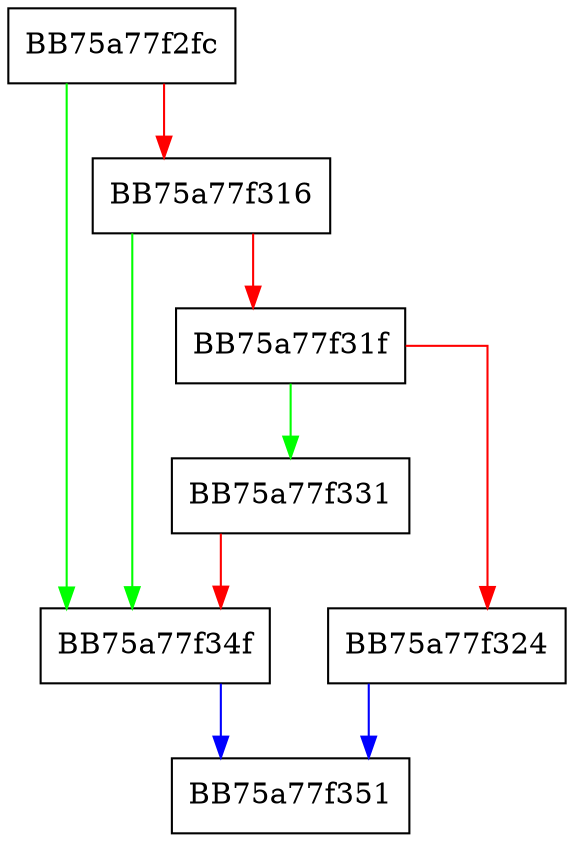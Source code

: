 digraph __GetPlatformExceptionInfo {
  node [shape="box"];
  graph [splines=ortho];
  BB75a77f2fc -> BB75a77f34f [color="green"];
  BB75a77f2fc -> BB75a77f316 [color="red"];
  BB75a77f316 -> BB75a77f34f [color="green"];
  BB75a77f316 -> BB75a77f31f [color="red"];
  BB75a77f31f -> BB75a77f331 [color="green"];
  BB75a77f31f -> BB75a77f324 [color="red"];
  BB75a77f324 -> BB75a77f351 [color="blue"];
  BB75a77f331 -> BB75a77f34f [color="red"];
  BB75a77f34f -> BB75a77f351 [color="blue"];
}